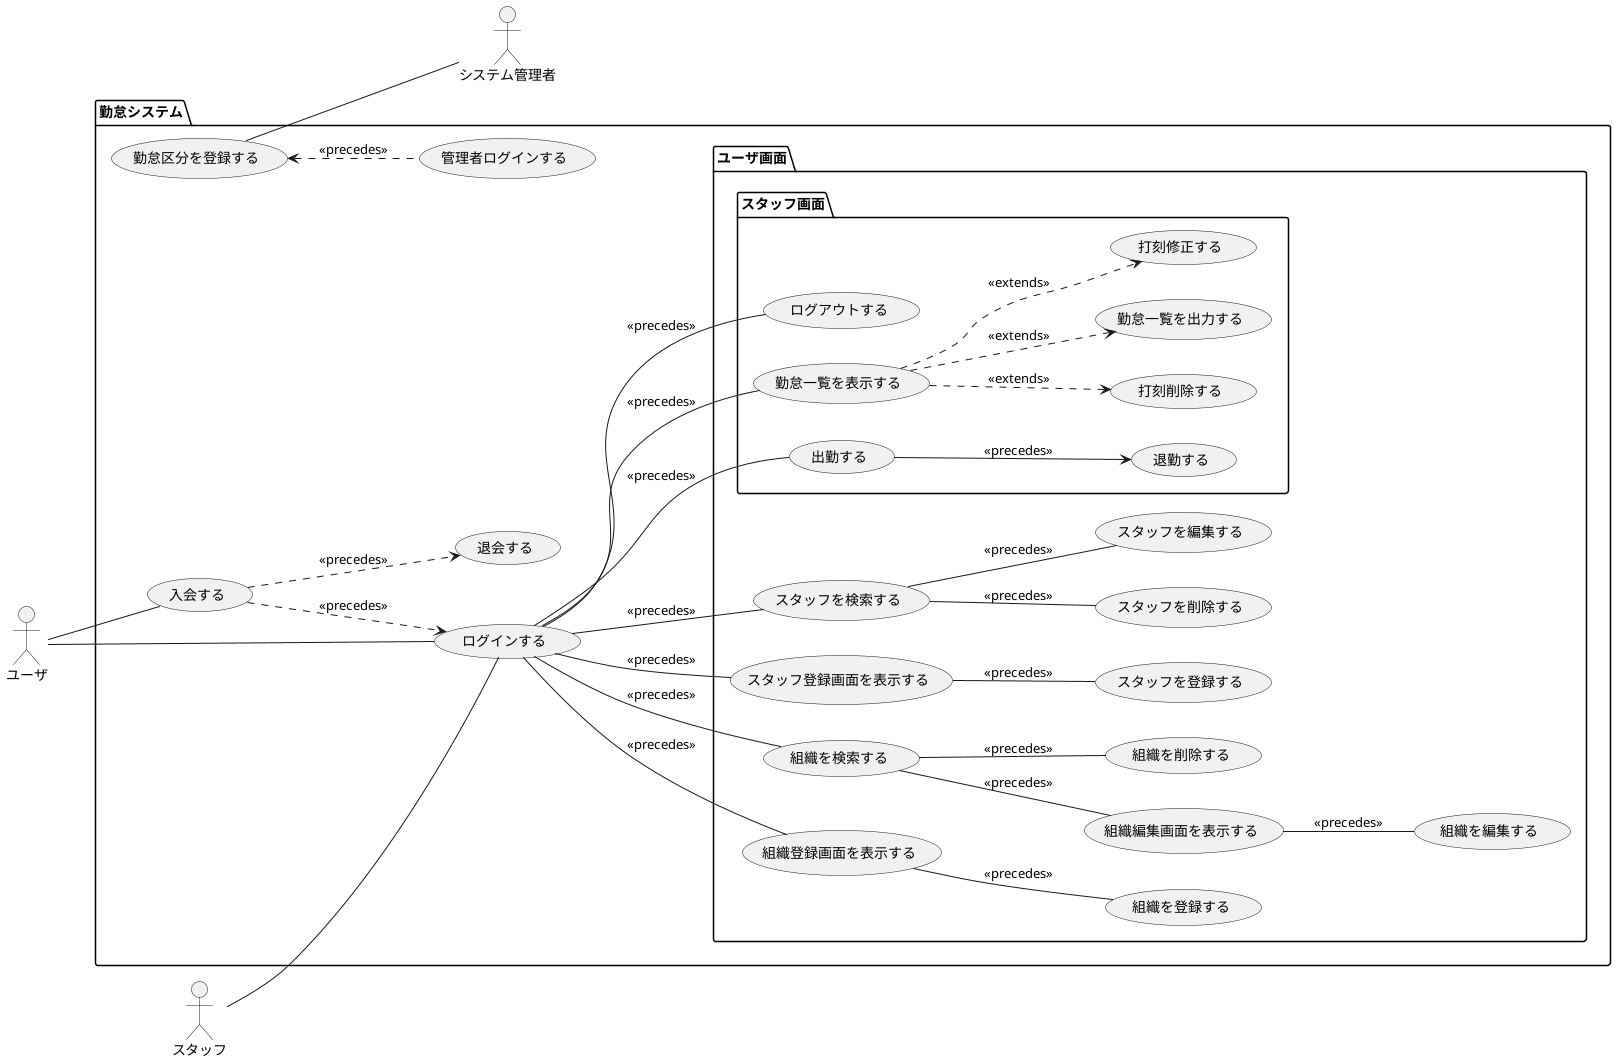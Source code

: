 @startuml
left to right direction

actor :ユーザ: as user
actor :スタッフ: as staff
actor :システム管理者: as system

package "勤怠システム"{

    (入会する) as singUp

    (singUp)-.>(退会する):<<precedes>>
    (singUp)-.>(ログインする):<<precedes>>
    (勤怠区分を登録する)<.-(管理者ログインする):<<precedes>>
    user--(singUp)
    user--(ログインする)
    staff--(ログインする)
    (勤怠区分を登録する)--system

    package "ユーザ画面"{

        '---組織---
        (ログインする)--(組織登録画面を表示する):<<precedes>>
        (組織登録画面を表示する)--(組織を登録する):<<precedes>>
        (ログインする)--(組織を検索する):<<precedes>>
        (組織を検索する)--(組織編集画面を表示する):<<precedes>>
        (組織編集画面を表示する)--(組織を編集する):<<precedes>>
        (組織を検索する)--(組織を削除する):<<precedes>>

        '---スタッフ---
        (ログインする)--(スタッフ登録画面を表示する):<<precedes>>
        (スタッフ登録画面を表示する)--(スタッフを登録する):<<precedes>>
        (ログインする)--(スタッフを検索する):<<precedes>>
        (スタッフを検索する)--(スタッフを編集する):<<precedes>>
        (スタッフを検索する)--(スタッフを削除する):<<precedes>>

        package "スタッフ画面"{
            (出勤する)-->(退勤する):<<precedes>>
            (勤怠一覧を表示する)-.>(打刻修正する):<<extends>>
            (勤怠一覧を表示する)-.>(打刻削除する):<<extends>>
            (勤怠一覧を表示する)-.>(勤怠一覧を出力する):<<extends>>
            (ログインする)--(出勤する):<<precedes>>
            (ログインする)--(勤怠一覧を表示する):<<precedes>>
            (ログインする)--(ログアウトする):<<precedes>>
        }
    }
}
@enduml
